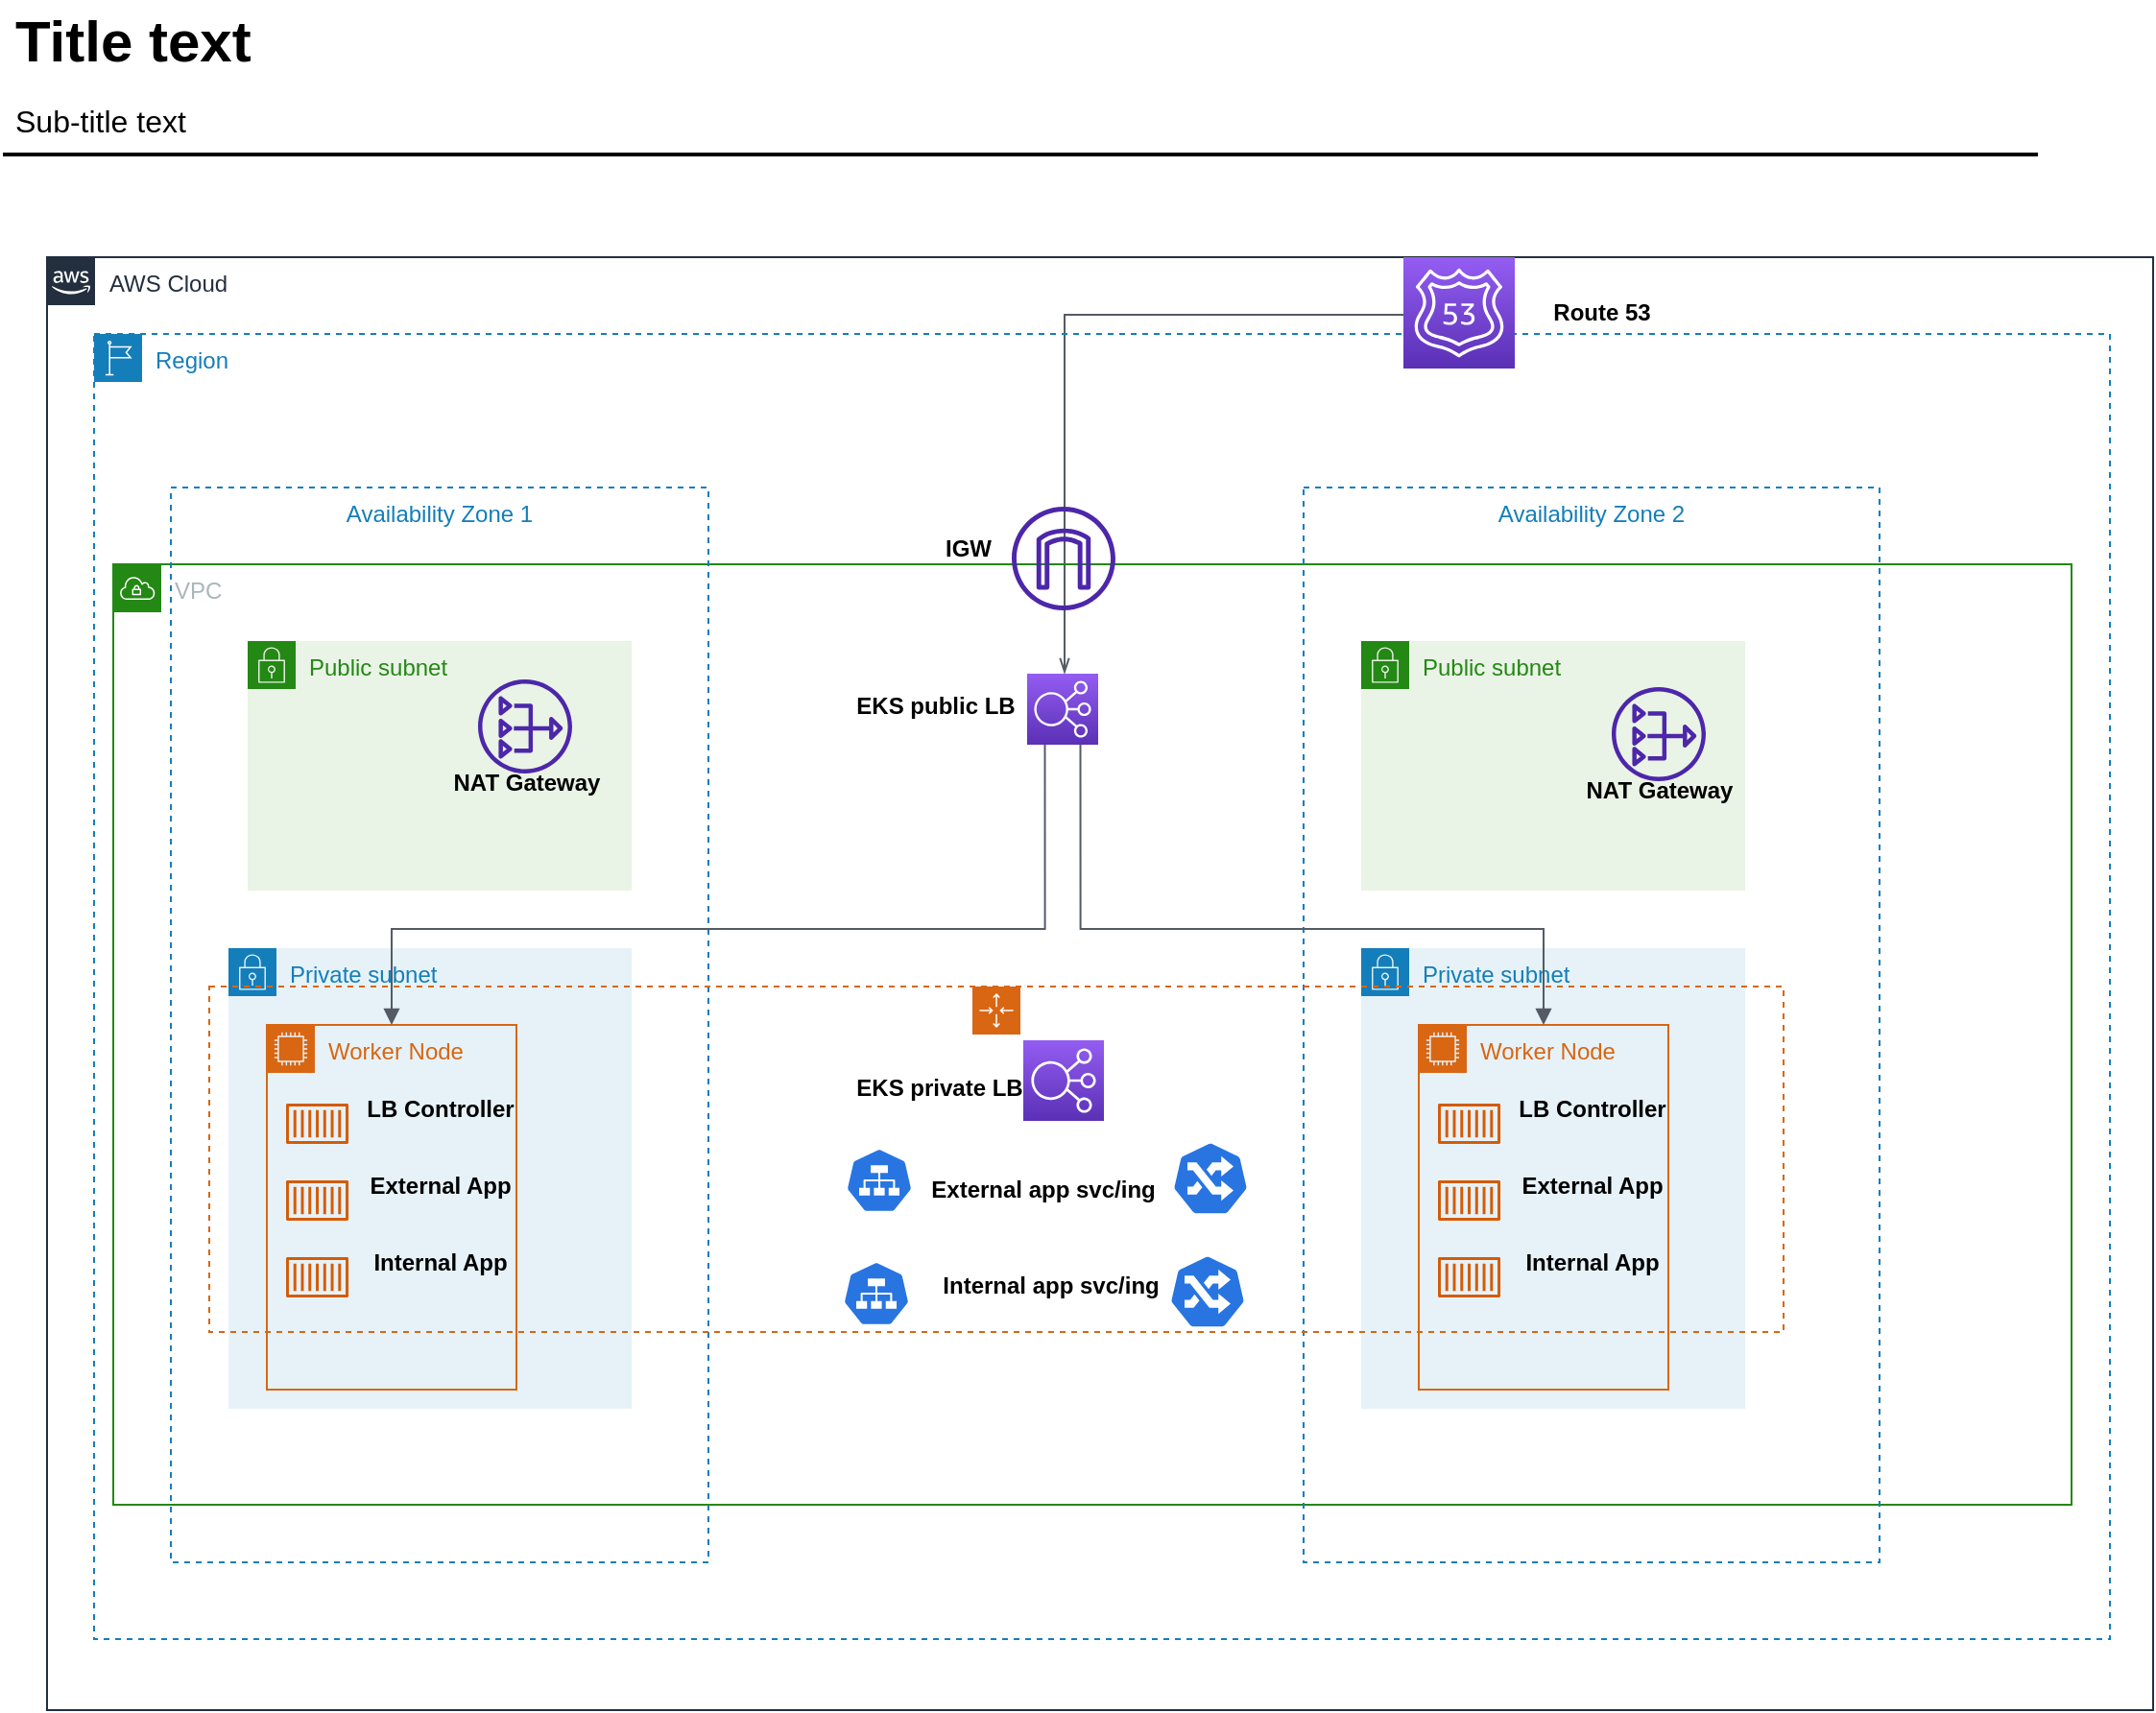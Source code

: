 <mxfile version="21.0.2" type="github"><diagram id="Ht1M8jgEwFfnCIfOTk4-" name="Page-1"><mxGraphModel dx="1154" dy="520" grid="1" gridSize="10" guides="1" tooltips="1" connect="1" arrows="1" fold="1" page="1" pageScale="1" pageWidth="1169" pageHeight="827" math="0" shadow="0"><root><mxCell id="0"/><mxCell id="1" parent="0"/><mxCell id="jZVaUwOg5UY3L9NAnvdq-71" value="AWS Cloud" style="points=[[0,0],[0.25,0],[0.5,0],[0.75,0],[1,0],[1,0.25],[1,0.5],[1,0.75],[1,1],[0.75,1],[0.5,1],[0.25,1],[0,1],[0,0.75],[0,0.5],[0,0.25]];outlineConnect=0;gradientColor=none;html=1;whiteSpace=wrap;fontSize=12;fontStyle=0;shape=mxgraph.aws4.group;grIcon=mxgraph.aws4.group_aws_cloud_alt;strokeColor=#232F3E;fillColor=none;verticalAlign=top;align=left;spacingLeft=30;fontColor=#232F3E;dashed=0;labelBackgroundColor=none;container=1;pointerEvents=0;collapsible=0;recursiveResize=0;" parent="1" vertex="1"><mxGeometry x="55.5" y="160" width="1097" height="757" as="geometry"/></mxCell><mxCell id="jsXomISzoFlmBefXJYyg-19" value="&lt;font style=&quot;font-size: 12px;&quot;&gt;Route 53&lt;/font&gt;" style="text;strokeColor=none;fillColor=none;html=1;fontSize=24;fontStyle=1;verticalAlign=middle;align=center;" vertex="1" parent="jZVaUwOg5UY3L9NAnvdq-71"><mxGeometry x="764.5" y="10" width="90" height="30" as="geometry"/></mxCell><mxCell id="jsXomISzoFlmBefXJYyg-59" value="" style="edgeStyle=orthogonalEdgeStyle;html=1;endArrow=none;elbow=vertical;startArrow=openThin;startFill=0;strokeColor=#545B64;rounded=0;fillColor=#CCCC00;" edge="1" parent="jZVaUwOg5UY3L9NAnvdq-71" source="jsXomISzoFlmBefXJYyg-20"><mxGeometry width="100" relative="1" as="geometry"><mxPoint x="614.5" y="30" as="sourcePoint"/><mxPoint x="714.5" y="30" as="targetPoint"/><Array as="points"><mxPoint x="530" y="30"/></Array></mxGeometry></mxCell><mxCell id="-QjtrjUzRDEMRZ5MF8oH-47" value="Title text&lt;br&gt;" style="text;html=1;resizable=0;points=[];autosize=1;align=left;verticalAlign=top;spacingTop=-4;fontSize=30;fontStyle=1;labelBackgroundColor=none;" parent="1" vertex="1"><mxGeometry x="36.5" y="26.5" width="130" height="40" as="geometry"/></mxCell><mxCell id="-QjtrjUzRDEMRZ5MF8oH-48" value="Sub-title text&lt;br style=&quot;font-size: 16px&quot;&gt;" style="text;html=1;resizable=0;points=[];autosize=1;align=left;verticalAlign=top;spacingTop=-4;fontSize=16;labelBackgroundColor=none;" parent="1" vertex="1"><mxGeometry x="36.5" y="76.5" width="100" height="20" as="geometry"/></mxCell><mxCell id="SCVMTBWpLvtzJIhz15lM-1" value="" style="line;strokeWidth=2;html=1;fontSize=14;labelBackgroundColor=none;" parent="1" vertex="1"><mxGeometry x="32.5" y="101.5" width="1060" height="10" as="geometry"/></mxCell><mxCell id="jsXomISzoFlmBefXJYyg-10" value="Private subnet" style="points=[[0,0],[0.25,0],[0.5,0],[0.75,0],[1,0],[1,0.25],[1,0.5],[1,0.75],[1,1],[0.75,1],[0.5,1],[0.25,1],[0,1],[0,0.75],[0,0.5],[0,0.25]];outlineConnect=0;gradientColor=none;html=1;whiteSpace=wrap;fontSize=12;fontStyle=0;container=1;pointerEvents=0;collapsible=0;recursiveResize=0;shape=mxgraph.aws4.group;grIcon=mxgraph.aws4.group_security_group;grStroke=0;strokeColor=#147EBA;fillColor=#E6F2F8;verticalAlign=top;align=left;spacingLeft=30;fontColor=#147EBA;dashed=0;" vertex="1" parent="1"><mxGeometry x="150" y="520" width="210" height="240" as="geometry"/></mxCell><mxCell id="jsXomISzoFlmBefXJYyg-6" value="VPC" style="points=[[0,0],[0.25,0],[0.5,0],[0.75,0],[1,0],[1,0.25],[1,0.5],[1,0.75],[1,1],[0.75,1],[0.5,1],[0.25,1],[0,1],[0,0.75],[0,0.5],[0,0.25]];outlineConnect=0;gradientColor=none;html=1;whiteSpace=wrap;fontSize=12;fontStyle=0;container=1;pointerEvents=0;collapsible=0;recursiveResize=0;shape=mxgraph.aws4.group;grIcon=mxgraph.aws4.group_vpc;strokeColor=#248814;fillColor=none;verticalAlign=top;align=left;spacingLeft=30;fontColor=#AAB7B8;dashed=0;" vertex="1" parent="1"><mxGeometry x="90" y="320" width="1020" height="490" as="geometry"/></mxCell><mxCell id="jsXomISzoFlmBefXJYyg-8" value="Public subnet" style="points=[[0,0],[0.25,0],[0.5,0],[0.75,0],[1,0],[1,0.25],[1,0.5],[1,0.75],[1,1],[0.75,1],[0.5,1],[0.25,1],[0,1],[0,0.75],[0,0.5],[0,0.25]];outlineConnect=0;gradientColor=none;html=1;whiteSpace=wrap;fontSize=12;fontStyle=0;container=1;pointerEvents=0;collapsible=0;recursiveResize=0;shape=mxgraph.aws4.group;grIcon=mxgraph.aws4.group_security_group;grStroke=0;strokeColor=#248814;fillColor=#E9F3E6;verticalAlign=top;align=left;spacingLeft=30;fontColor=#248814;dashed=0;" vertex="1" parent="jsXomISzoFlmBefXJYyg-6"><mxGeometry x="70" y="40" width="200" height="130" as="geometry"/></mxCell><mxCell id="jsXomISzoFlmBefXJYyg-17" value="" style="sketch=0;outlineConnect=0;fontColor=#232F3E;gradientColor=none;fillColor=#4D27AA;strokeColor=none;dashed=0;verticalLabelPosition=bottom;verticalAlign=top;align=center;html=1;fontSize=12;fontStyle=0;aspect=fixed;pointerEvents=1;shape=mxgraph.aws4.internet_gateway;" vertex="1" parent="jsXomISzoFlmBefXJYyg-6"><mxGeometry x="468" y="-30" width="54" height="54" as="geometry"/></mxCell><mxCell id="jsXomISzoFlmBefXJYyg-1" value="Region" style="points=[[0,0],[0.25,0],[0.5,0],[0.75,0],[1,0],[1,0.25],[1,0.5],[1,0.75],[1,1],[0.75,1],[0.5,1],[0.25,1],[0,1],[0,0.75],[0,0.5],[0,0.25]];outlineConnect=0;gradientColor=none;html=1;whiteSpace=wrap;fontSize=12;fontStyle=0;container=1;pointerEvents=0;collapsible=0;recursiveResize=0;shape=mxgraph.aws4.group;grIcon=mxgraph.aws4.group_region;strokeColor=#147EBA;fillColor=none;verticalAlign=top;align=left;spacingLeft=30;fontColor=#147EBA;dashed=1;" vertex="1" parent="1"><mxGeometry x="80" y="200" width="1050" height="680" as="geometry"/></mxCell><mxCell id="jsXomISzoFlmBefXJYyg-5" value="Availability Zone 2" style="fillColor=none;strokeColor=#147EBA;dashed=1;verticalAlign=top;fontStyle=0;fontColor=#147EBA;whiteSpace=wrap;html=1;" vertex="1" parent="jsXomISzoFlmBefXJYyg-1"><mxGeometry x="630" y="80" width="300" height="560" as="geometry"/></mxCell><mxCell id="jsXomISzoFlmBefXJYyg-2" value="Availability Zone 1" style="fillColor=none;strokeColor=#147EBA;dashed=1;verticalAlign=top;fontStyle=0;fontColor=#147EBA;whiteSpace=wrap;html=1;" vertex="1" parent="jsXomISzoFlmBefXJYyg-1"><mxGeometry x="40" y="80" width="280" height="560" as="geometry"/></mxCell><mxCell id="jsXomISzoFlmBefXJYyg-9" value="Public subnet" style="points=[[0,0],[0.25,0],[0.5,0],[0.75,0],[1,0],[1,0.25],[1,0.5],[1,0.75],[1,1],[0.75,1],[0.5,1],[0.25,1],[0,1],[0,0.75],[0,0.5],[0,0.25]];outlineConnect=0;gradientColor=none;html=1;whiteSpace=wrap;fontSize=12;fontStyle=0;container=1;pointerEvents=0;collapsible=0;recursiveResize=0;shape=mxgraph.aws4.group;grIcon=mxgraph.aws4.group_security_group;grStroke=0;strokeColor=#248814;fillColor=#E9F3E6;verticalAlign=top;align=left;spacingLeft=30;fontColor=#248814;dashed=0;" vertex="1" parent="jsXomISzoFlmBefXJYyg-1"><mxGeometry x="660" y="160" width="200" height="130" as="geometry"/></mxCell><mxCell id="jsXomISzoFlmBefXJYyg-24" value="&lt;font style=&quot;font-size: 12px;&quot;&gt;NAT Gateway&lt;/font&gt;" style="text;strokeColor=none;fillColor=none;html=1;fontSize=24;fontStyle=1;verticalAlign=middle;align=center;" vertex="1" parent="jsXomISzoFlmBefXJYyg-9"><mxGeometry x="115" y="64" width="80" height="20" as="geometry"/></mxCell><mxCell id="jsXomISzoFlmBefXJYyg-25" value="" style="sketch=0;outlineConnect=0;fontColor=#232F3E;gradientColor=none;fillColor=#4D27AA;strokeColor=none;dashed=0;verticalLabelPosition=bottom;verticalAlign=top;align=center;html=1;fontSize=12;fontStyle=0;aspect=fixed;pointerEvents=1;shape=mxgraph.aws4.nat_gateway;" vertex="1" parent="jsXomISzoFlmBefXJYyg-9"><mxGeometry x="130.5" y="24" width="49" height="49" as="geometry"/></mxCell><mxCell id="jsXomISzoFlmBefXJYyg-11" value="Private subnet" style="points=[[0,0],[0.25,0],[0.5,0],[0.75,0],[1,0],[1,0.25],[1,0.5],[1,0.75],[1,1],[0.75,1],[0.5,1],[0.25,1],[0,1],[0,0.75],[0,0.5],[0,0.25]];outlineConnect=0;gradientColor=none;html=1;whiteSpace=wrap;fontSize=12;fontStyle=0;container=1;pointerEvents=0;collapsible=0;recursiveResize=0;shape=mxgraph.aws4.group;grIcon=mxgraph.aws4.group_security_group;grStroke=0;strokeColor=#147EBA;fillColor=#E6F2F8;verticalAlign=top;align=left;spacingLeft=30;fontColor=#147EBA;dashed=0;" vertex="1" parent="jsXomISzoFlmBefXJYyg-1"><mxGeometry x="660" y="320" width="200" height="240" as="geometry"/></mxCell><mxCell id="jsXomISzoFlmBefXJYyg-37" value="Worker Node" style="points=[[0,0],[0.25,0],[0.5,0],[0.75,0],[1,0],[1,0.25],[1,0.5],[1,0.75],[1,1],[0.75,1],[0.5,1],[0.25,1],[0,1],[0,0.75],[0,0.5],[0,0.25]];outlineConnect=0;gradientColor=none;html=1;whiteSpace=wrap;fontSize=12;fontStyle=0;container=1;pointerEvents=0;collapsible=0;recursiveResize=0;shape=mxgraph.aws4.group;grIcon=mxgraph.aws4.group_ec2_instance_contents;strokeColor=#D86613;fillColor=none;verticalAlign=top;align=left;spacingLeft=30;fontColor=#D86613;dashed=0;" vertex="1" parent="jsXomISzoFlmBefXJYyg-11"><mxGeometry x="30" y="40" width="130" height="190" as="geometry"/></mxCell><mxCell id="jsXomISzoFlmBefXJYyg-38" value="&lt;font style=&quot;font-size: 12px;&quot;&gt;LB Controller&lt;br&gt;&lt;/font&gt;" style="text;strokeColor=none;fillColor=none;html=1;fontSize=24;fontStyle=1;verticalAlign=middle;align=center;" vertex="1" parent="jsXomISzoFlmBefXJYyg-37"><mxGeometry x="50" y="30" width="80" height="20" as="geometry"/></mxCell><mxCell id="jsXomISzoFlmBefXJYyg-39" value="" style="sketch=0;outlineConnect=0;fontColor=#232F3E;gradientColor=none;fillColor=#D45B07;strokeColor=none;dashed=0;verticalLabelPosition=bottom;verticalAlign=top;align=center;html=1;fontSize=12;fontStyle=0;aspect=fixed;pointerEvents=1;shape=mxgraph.aws4.container_1;" vertex="1" parent="jsXomISzoFlmBefXJYyg-37"><mxGeometry x="10" y="41" width="32.52" height="21" as="geometry"/></mxCell><mxCell id="jsXomISzoFlmBefXJYyg-40" value="&lt;font style=&quot;font-size: 12px;&quot;&gt;External App&lt;br&gt;&lt;/font&gt;" style="text;strokeColor=none;fillColor=none;html=1;fontSize=24;fontStyle=1;verticalAlign=middle;align=center;" vertex="1" parent="jsXomISzoFlmBefXJYyg-37"><mxGeometry x="50" y="70" width="80" height="20" as="geometry"/></mxCell><mxCell id="jsXomISzoFlmBefXJYyg-41" value="" style="sketch=0;outlineConnect=0;fontColor=#232F3E;gradientColor=none;fillColor=#D45B07;strokeColor=none;dashed=0;verticalLabelPosition=bottom;verticalAlign=top;align=center;html=1;fontSize=12;fontStyle=0;aspect=fixed;pointerEvents=1;shape=mxgraph.aws4.container_1;" vertex="1" parent="jsXomISzoFlmBefXJYyg-37"><mxGeometry x="10" y="81" width="32.52" height="21" as="geometry"/></mxCell><mxCell id="jsXomISzoFlmBefXJYyg-42" value="&lt;font style=&quot;font-size: 12px;&quot;&gt;Internal App&lt;br&gt;&lt;/font&gt;" style="text;strokeColor=none;fillColor=none;html=1;fontSize=24;fontStyle=1;verticalAlign=middle;align=center;" vertex="1" parent="jsXomISzoFlmBefXJYyg-37"><mxGeometry x="50" y="110" width="80" height="20" as="geometry"/></mxCell><mxCell id="jsXomISzoFlmBefXJYyg-43" value="" style="sketch=0;outlineConnect=0;fontColor=#232F3E;gradientColor=none;fillColor=#D45B07;strokeColor=none;dashed=0;verticalLabelPosition=bottom;verticalAlign=top;align=center;html=1;fontSize=12;fontStyle=0;aspect=fixed;pointerEvents=1;shape=mxgraph.aws4.container_1;" vertex="1" parent="jsXomISzoFlmBefXJYyg-37"><mxGeometry x="10" y="121" width="32.52" height="21" as="geometry"/></mxCell><mxCell id="jsXomISzoFlmBefXJYyg-18" value="&lt;font style=&quot;font-size: 12px;&quot;&gt;IGW&lt;/font&gt;" style="text;strokeColor=none;fillColor=none;html=1;fontSize=24;fontStyle=1;verticalAlign=middle;align=center;" vertex="1" parent="jsXomISzoFlmBefXJYyg-1"><mxGeometry x="425" y="100" width="60" height="16" as="geometry"/></mxCell><mxCell id="jsXomISzoFlmBefXJYyg-20" value="" style="sketch=0;points=[[0,0,0],[0.25,0,0],[0.5,0,0],[0.75,0,0],[1,0,0],[0,1,0],[0.25,1,0],[0.5,1,0],[0.75,1,0],[1,1,0],[0,0.25,0],[0,0.5,0],[0,0.75,0],[1,0.25,0],[1,0.5,0],[1,0.75,0]];outlineConnect=0;fontColor=#232F3E;gradientColor=#945DF2;gradientDirection=north;fillColor=#5A30B5;strokeColor=#ffffff;dashed=0;verticalLabelPosition=bottom;verticalAlign=top;align=center;html=1;fontSize=12;fontStyle=0;aspect=fixed;shape=mxgraph.aws4.resourceIcon;resIcon=mxgraph.aws4.elastic_load_balancing;" vertex="1" parent="jsXomISzoFlmBefXJYyg-1"><mxGeometry x="486" y="177" width="37" height="37" as="geometry"/></mxCell><mxCell id="jsXomISzoFlmBefXJYyg-21" value="&lt;font style=&quot;font-size: 12px;&quot;&gt;NAT Gateway&lt;/font&gt;" style="text;strokeColor=none;fillColor=none;html=1;fontSize=24;fontStyle=1;verticalAlign=middle;align=center;" vertex="1" parent="jsXomISzoFlmBefXJYyg-1"><mxGeometry x="184.5" y="220" width="80" height="20" as="geometry"/></mxCell><mxCell id="jsXomISzoFlmBefXJYyg-22" value="" style="sketch=0;outlineConnect=0;fontColor=#232F3E;gradientColor=none;fillColor=#4D27AA;strokeColor=none;dashed=0;verticalLabelPosition=bottom;verticalAlign=top;align=center;html=1;fontSize=12;fontStyle=0;aspect=fixed;pointerEvents=1;shape=mxgraph.aws4.nat_gateway;" vertex="1" parent="jsXomISzoFlmBefXJYyg-1"><mxGeometry x="200" y="180" width="49" height="49" as="geometry"/></mxCell><mxCell id="jsXomISzoFlmBefXJYyg-23" value="&lt;font style=&quot;font-size: 12px;&quot;&gt;EKS public LB&lt;/font&gt;" style="text;strokeColor=none;fillColor=none;html=1;fontSize=24;fontStyle=1;verticalAlign=middle;align=center;" vertex="1" parent="jsXomISzoFlmBefXJYyg-1"><mxGeometry x="398" y="180" width="80" height="20" as="geometry"/></mxCell><mxCell id="jsXomISzoFlmBefXJYyg-26" value="Worker Node" style="points=[[0,0],[0.25,0],[0.5,0],[0.75,0],[1,0],[1,0.25],[1,0.5],[1,0.75],[1,1],[0.75,1],[0.5,1],[0.25,1],[0,1],[0,0.75],[0,0.5],[0,0.25]];outlineConnect=0;gradientColor=none;html=1;whiteSpace=wrap;fontSize=12;fontStyle=0;container=1;pointerEvents=0;collapsible=0;recursiveResize=0;shape=mxgraph.aws4.group;grIcon=mxgraph.aws4.group_ec2_instance_contents;strokeColor=#D86613;fillColor=none;verticalAlign=top;align=left;spacingLeft=30;fontColor=#D86613;dashed=0;" vertex="1" parent="jsXomISzoFlmBefXJYyg-1"><mxGeometry x="90" y="360" width="130" height="190" as="geometry"/></mxCell><mxCell id="jsXomISzoFlmBefXJYyg-28" value="&lt;font style=&quot;font-size: 12px;&quot;&gt;LB Controller&lt;br&gt;&lt;/font&gt;" style="text;strokeColor=none;fillColor=none;html=1;fontSize=24;fontStyle=1;verticalAlign=middle;align=center;" vertex="1" parent="jsXomISzoFlmBefXJYyg-26"><mxGeometry x="50" y="30" width="80" height="20" as="geometry"/></mxCell><mxCell id="jsXomISzoFlmBefXJYyg-27" value="" style="sketch=0;outlineConnect=0;fontColor=#232F3E;gradientColor=none;fillColor=#D45B07;strokeColor=none;dashed=0;verticalLabelPosition=bottom;verticalAlign=top;align=center;html=1;fontSize=12;fontStyle=0;aspect=fixed;pointerEvents=1;shape=mxgraph.aws4.container_1;" vertex="1" parent="jsXomISzoFlmBefXJYyg-26"><mxGeometry x="10" y="41" width="32.52" height="21" as="geometry"/></mxCell><mxCell id="jsXomISzoFlmBefXJYyg-31" value="&lt;font style=&quot;font-size: 12px;&quot;&gt;External App&lt;br&gt;&lt;/font&gt;" style="text;strokeColor=none;fillColor=none;html=1;fontSize=24;fontStyle=1;verticalAlign=middle;align=center;" vertex="1" parent="jsXomISzoFlmBefXJYyg-26"><mxGeometry x="50" y="70" width="80" height="20" as="geometry"/></mxCell><mxCell id="jsXomISzoFlmBefXJYyg-32" value="" style="sketch=0;outlineConnect=0;fontColor=#232F3E;gradientColor=none;fillColor=#D45B07;strokeColor=none;dashed=0;verticalLabelPosition=bottom;verticalAlign=top;align=center;html=1;fontSize=12;fontStyle=0;aspect=fixed;pointerEvents=1;shape=mxgraph.aws4.container_1;" vertex="1" parent="jsXomISzoFlmBefXJYyg-26"><mxGeometry x="10" y="81" width="32.52" height="21" as="geometry"/></mxCell><mxCell id="jsXomISzoFlmBefXJYyg-33" value="&lt;font style=&quot;font-size: 12px;&quot;&gt;Internal App&lt;br&gt;&lt;/font&gt;" style="text;strokeColor=none;fillColor=none;html=1;fontSize=24;fontStyle=1;verticalAlign=middle;align=center;" vertex="1" parent="jsXomISzoFlmBefXJYyg-1"><mxGeometry x="140" y="470" width="80" height="20" as="geometry"/></mxCell><mxCell id="jsXomISzoFlmBefXJYyg-34" value="" style="sketch=0;outlineConnect=0;fontColor=#232F3E;gradientColor=none;fillColor=#D45B07;strokeColor=none;dashed=0;verticalLabelPosition=bottom;verticalAlign=top;align=center;html=1;fontSize=12;fontStyle=0;aspect=fixed;pointerEvents=1;shape=mxgraph.aws4.container_1;" vertex="1" parent="jsXomISzoFlmBefXJYyg-1"><mxGeometry x="100" y="481" width="32.52" height="21" as="geometry"/></mxCell><mxCell id="jsXomISzoFlmBefXJYyg-48" value="" style="sketch=0;html=1;dashed=0;whitespace=wrap;fillColor=#2875E2;strokeColor=#ffffff;points=[[0.005,0.63,0],[0.1,0.2,0],[0.9,0.2,0],[0.5,0,0],[0.995,0.63,0],[0.72,0.99,0],[0.5,1,0],[0.28,0.99,0]];verticalLabelPosition=bottom;align=center;verticalAlign=top;shape=mxgraph.kubernetes.icon;prIcon=ing" vertex="1" parent="jsXomISzoFlmBefXJYyg-1"><mxGeometry x="561.5" y="420" width="40" height="40" as="geometry"/></mxCell><mxCell id="jsXomISzoFlmBefXJYyg-49" value="" style="sketch=0;html=1;dashed=0;whitespace=wrap;fillColor=#2875E2;strokeColor=#ffffff;points=[[0.005,0.63,0],[0.1,0.2,0],[0.9,0.2,0],[0.5,0,0],[0.995,0.63,0],[0.72,0.99,0],[0.5,1,0],[0.28,0.99,0]];verticalLabelPosition=bottom;align=center;verticalAlign=top;shape=mxgraph.kubernetes.icon;prIcon=ing" vertex="1" parent="jsXomISzoFlmBefXJYyg-1"><mxGeometry x="560" y="479" width="40" height="40" as="geometry"/></mxCell><mxCell id="jsXomISzoFlmBefXJYyg-50" value="&lt;font style=&quot;font-size: 12px;&quot;&gt;External app svc/ing&lt;br&gt;&lt;/font&gt;" style="text;strokeColor=none;fillColor=none;html=1;fontSize=24;fontStyle=1;verticalAlign=middle;align=center;" vertex="1" parent="jsXomISzoFlmBefXJYyg-1"><mxGeometry x="453.5" y="432" width="80" height="20" as="geometry"/></mxCell><mxCell id="jsXomISzoFlmBefXJYyg-53" value="" style="sketch=0;html=1;dashed=0;whitespace=wrap;fillColor=#2875E2;strokeColor=#ffffff;points=[[0.005,0.63,0],[0.1,0.2,0],[0.9,0.2,0],[0.5,0,0],[0.995,0.63,0],[0.72,0.99,0],[0.5,1,0],[0.28,0.99,0]];verticalLabelPosition=bottom;align=center;verticalAlign=top;shape=mxgraph.kubernetes.icon;prIcon=svc" vertex="1" parent="jsXomISzoFlmBefXJYyg-1"><mxGeometry x="390" y="481" width="35" height="38" as="geometry"/></mxCell><mxCell id="jsXomISzoFlmBefXJYyg-47" value="" style="sketch=0;html=1;dashed=0;whitespace=wrap;fillColor=#2875E2;strokeColor=#ffffff;points=[[0.005,0.63,0],[0.1,0.2,0],[0.9,0.2,0],[0.5,0,0],[0.995,0.63,0],[0.72,0.99,0],[0.5,1,0],[0.28,0.99,0]];verticalLabelPosition=bottom;align=center;verticalAlign=top;shape=mxgraph.kubernetes.icon;prIcon=svc" vertex="1" parent="jsXomISzoFlmBefXJYyg-1"><mxGeometry x="391.5" y="422" width="35" height="38" as="geometry"/></mxCell><mxCell id="jsXomISzoFlmBefXJYyg-54" value="&lt;font style=&quot;font-size: 12px;&quot;&gt;Internal app svc/ing&lt;br&gt;&lt;/font&gt;" style="text;strokeColor=none;fillColor=none;html=1;fontSize=24;fontStyle=1;verticalAlign=middle;align=center;" vertex="1" parent="jsXomISzoFlmBefXJYyg-1"><mxGeometry x="458" y="482" width="80" height="20" as="geometry"/></mxCell><mxCell id="jsXomISzoFlmBefXJYyg-16" value="" style="sketch=0;points=[[0,0,0],[0.25,0,0],[0.5,0,0],[0.75,0,0],[1,0,0],[0,1,0],[0.25,1,0],[0.5,1,0],[0.75,1,0],[1,1,0],[0,0.25,0],[0,0.5,0],[0,0.75,0],[1,0.25,0],[1,0.5,0],[1,0.75,0]];outlineConnect=0;fontColor=#232F3E;gradientColor=#945DF2;gradientDirection=north;fillColor=#5A30B5;strokeColor=#ffffff;dashed=0;verticalLabelPosition=bottom;verticalAlign=top;align=center;html=1;fontSize=12;fontStyle=0;aspect=fixed;shape=mxgraph.aws4.resourceIcon;resIcon=mxgraph.aws4.route_53;" vertex="1" parent="jsXomISzoFlmBefXJYyg-1"><mxGeometry x="682" y="-40" width="58" height="58" as="geometry"/></mxCell><mxCell id="jsXomISzoFlmBefXJYyg-62" value="" style="points=[[0,0],[0.25,0],[0.5,0],[0.75,0],[1,0],[1,0.25],[1,0.5],[1,0.75],[1,1],[0.75,1],[0.5,1],[0.25,1],[0,1],[0,0.75],[0,0.5],[0,0.25]];outlineConnect=0;gradientColor=none;html=1;whiteSpace=wrap;fontSize=12;fontStyle=0;container=1;pointerEvents=0;collapsible=0;recursiveResize=0;shape=mxgraph.aws4.groupCenter;grIcon=mxgraph.aws4.group_auto_scaling_group;grStroke=1;strokeColor=#D86613;fillColor=none;verticalAlign=top;align=center;fontColor=#D86613;dashed=1;spacingTop=25;" vertex="1" parent="jsXomISzoFlmBefXJYyg-1"><mxGeometry x="60" y="340" width="820" height="180" as="geometry"/></mxCell><mxCell id="jsXomISzoFlmBefXJYyg-44" value="" style="sketch=0;points=[[0,0,0],[0.25,0,0],[0.5,0,0],[0.75,0,0],[1,0,0],[0,1,0],[0.25,1,0],[0.5,1,0],[0.75,1,0],[1,1,0],[0,0.25,0],[0,0.5,0],[0,0.75,0],[1,0.25,0],[1,0.5,0],[1,0.75,0]];outlineConnect=0;fontColor=#232F3E;gradientColor=#945DF2;gradientDirection=north;fillColor=#5A30B5;strokeColor=#ffffff;dashed=0;verticalLabelPosition=bottom;verticalAlign=top;align=center;html=1;fontSize=12;fontStyle=0;aspect=fixed;shape=mxgraph.aws4.resourceIcon;resIcon=mxgraph.aws4.elastic_load_balancing;" vertex="1" parent="jsXomISzoFlmBefXJYyg-62"><mxGeometry x="424" y="28" width="42" height="42" as="geometry"/></mxCell><mxCell id="jsXomISzoFlmBefXJYyg-45" value="&lt;font style=&quot;font-size: 12px;&quot;&gt;EKS private LB&lt;/font&gt;" style="text;strokeColor=none;fillColor=none;html=1;fontSize=24;fontStyle=1;verticalAlign=middle;align=center;" vertex="1" parent="jsXomISzoFlmBefXJYyg-62"><mxGeometry x="340" y="39" width="80" height="20" as="geometry"/></mxCell><mxCell id="jsXomISzoFlmBefXJYyg-65" value="" style="edgeStyle=orthogonalEdgeStyle;html=1;endArrow=none;elbow=vertical;startArrow=block;startFill=1;strokeColor=#545B64;rounded=0;entryX=0.25;entryY=1;entryDx=0;entryDy=0;entryPerimeter=0;" edge="1" parent="jsXomISzoFlmBefXJYyg-1" source="jsXomISzoFlmBefXJYyg-26" target="jsXomISzoFlmBefXJYyg-20"><mxGeometry width="100" relative="1" as="geometry"><mxPoint x="410" y="340" as="sourcePoint"/><mxPoint x="510" y="340" as="targetPoint"/><Array as="points"><mxPoint x="155" y="310"/><mxPoint x="495" y="310"/></Array></mxGeometry></mxCell><mxCell id="jsXomISzoFlmBefXJYyg-66" value="" style="edgeStyle=orthogonalEdgeStyle;html=1;endArrow=block;elbow=vertical;startArrow=none;endFill=1;strokeColor=#545B64;rounded=0;exitX=0.75;exitY=1;exitDx=0;exitDy=0;exitPerimeter=0;entryX=0.5;entryY=0;entryDx=0;entryDy=0;" edge="1" parent="jsXomISzoFlmBefXJYyg-1" source="jsXomISzoFlmBefXJYyg-20" target="jsXomISzoFlmBefXJYyg-37"><mxGeometry width="100" relative="1" as="geometry"><mxPoint x="410" y="340" as="sourcePoint"/><mxPoint x="510" y="340" as="targetPoint"/><Array as="points"><mxPoint x="514" y="310"/><mxPoint x="755" y="310"/></Array></mxGeometry></mxCell></root></mxGraphModel></diagram></mxfile>